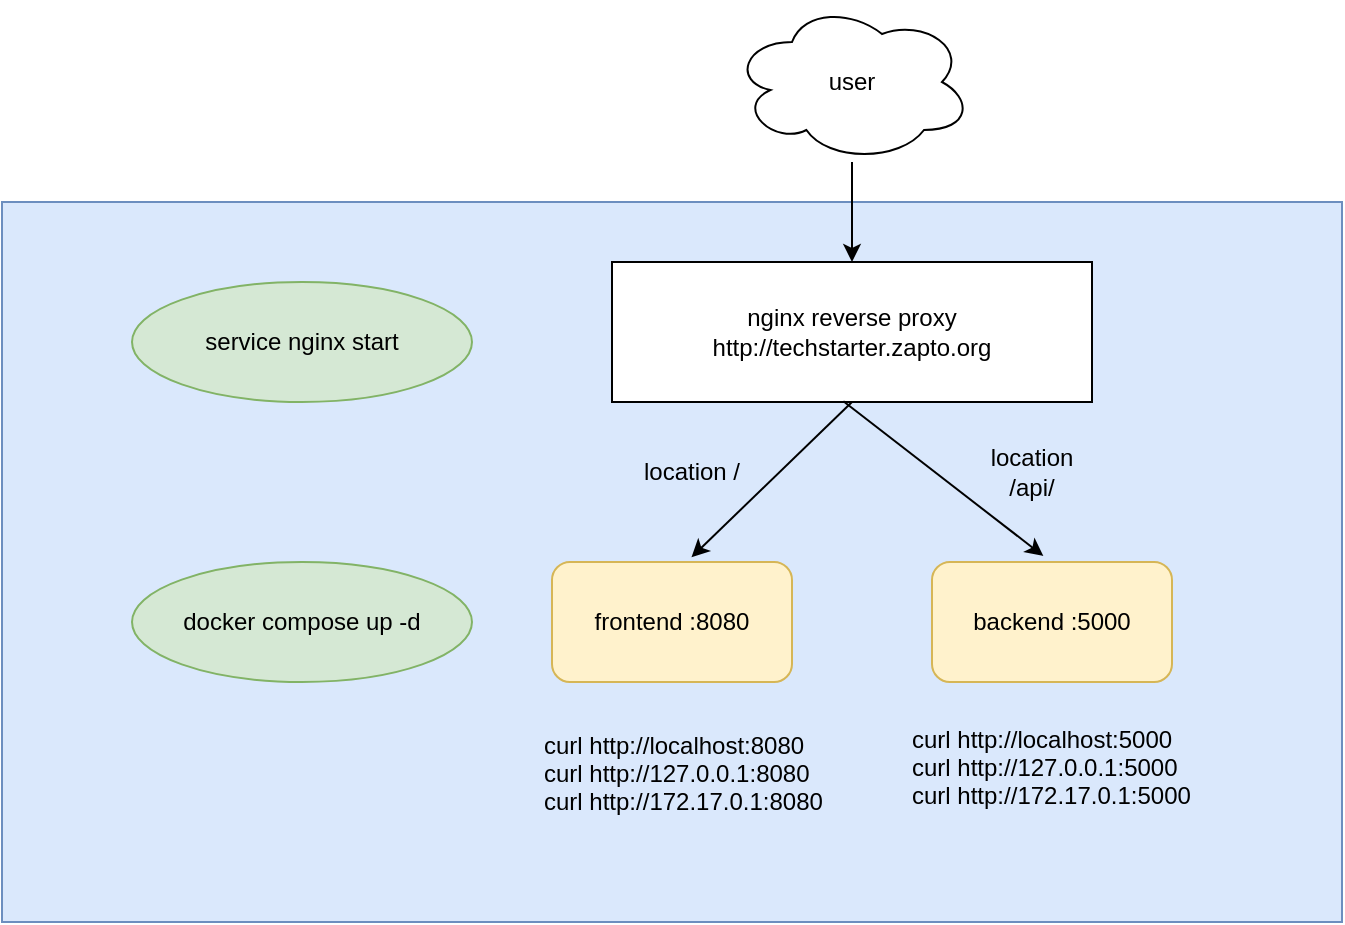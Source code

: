 <mxfile version="20.4.1" type="device"><diagram id="YRbeHJlmFbyKmAVJiL0F" name="Page-1"><mxGraphModel dx="2229" dy="1111" grid="1" gridSize="10" guides="1" tooltips="1" connect="1" arrows="1" fold="1" page="1" pageScale="1" pageWidth="827" pageHeight="1169" math="0" shadow="0"><root><mxCell id="0"/><mxCell id="1" parent="0"/><mxCell id="s5AaRfRvI7KZmmbBBbgq-15" value="" style="rounded=0;whiteSpace=wrap;html=1;fillColor=#dae8fc;strokeColor=#6c8ebf;" parent="1" vertex="1"><mxGeometry x="-35" y="210" width="670" height="360" as="geometry"/></mxCell><mxCell id="s5AaRfRvI7KZmmbBBbgq-2" value="nginx reverse proxy&lt;br&gt;http://techstarter.zapto.org" style="rounded=0;whiteSpace=wrap;html=1;" parent="1" vertex="1"><mxGeometry x="270" y="240" width="240" height="70" as="geometry"/></mxCell><mxCell id="s5AaRfRvI7KZmmbBBbgq-4" value="" style="edgeStyle=orthogonalEdgeStyle;rounded=0;orthogonalLoop=1;jettySize=auto;html=1;" parent="1" source="s5AaRfRvI7KZmmbBBbgq-3" target="s5AaRfRvI7KZmmbBBbgq-2" edge="1"><mxGeometry relative="1" as="geometry"/></mxCell><mxCell id="s5AaRfRvI7KZmmbBBbgq-3" value="user" style="ellipse;shape=cloud;whiteSpace=wrap;html=1;" parent="1" vertex="1"><mxGeometry x="330" y="110" width="120" height="80" as="geometry"/></mxCell><mxCell id="s5AaRfRvI7KZmmbBBbgq-5" value="frontend :8080" style="rounded=1;whiteSpace=wrap;html=1;fillColor=#fff2cc;strokeColor=#d6b656;" parent="1" vertex="1"><mxGeometry x="240" y="390" width="120" height="60" as="geometry"/></mxCell><mxCell id="s5AaRfRvI7KZmmbBBbgq-6" value="backend :5000" style="rounded=1;whiteSpace=wrap;html=1;fillColor=#fff2cc;strokeColor=#d6b656;" parent="1" vertex="1"><mxGeometry x="430" y="390" width="120" height="60" as="geometry"/></mxCell><mxCell id="s5AaRfRvI7KZmmbBBbgq-7" value="curl http://localhost:8080&#10;curl http://127.0.0.1:8080&#10;curl http://172.17.0.1:8080" style="text;strokeColor=none;fillColor=none;align=left;verticalAlign=middle;spacingLeft=4;spacingRight=4;overflow=hidden;points=[[0,0.5],[1,0.5]];portConstraint=eastwest;rotatable=0;" parent="1" vertex="1"><mxGeometry x="230" y="470" width="160" height="50" as="geometry"/></mxCell><mxCell id="s5AaRfRvI7KZmmbBBbgq-8" value="curl http://localhost:5000&#10;curl http://127.0.0.1:5000&#10;curl http://172.17.0.1:5000&#10;" style="text;strokeColor=none;fillColor=none;align=left;verticalAlign=middle;spacingLeft=4;spacingRight=4;overflow=hidden;points=[[0,0.5],[1,0.5]];portConstraint=eastwest;rotatable=0;" parent="1" vertex="1"><mxGeometry x="414" y="470" width="160" height="50" as="geometry"/></mxCell><mxCell id="s5AaRfRvI7KZmmbBBbgq-9" value="" style="endArrow=classic;html=1;rounded=0;exitX=0.5;exitY=1;exitDx=0;exitDy=0;entryX=0.581;entryY=-0.039;entryDx=0;entryDy=0;entryPerimeter=0;" parent="1" source="s5AaRfRvI7KZmmbBBbgq-2" target="s5AaRfRvI7KZmmbBBbgq-5" edge="1"><mxGeometry width="50" height="50" relative="1" as="geometry"><mxPoint x="390" y="410" as="sourcePoint"/><mxPoint x="440" y="360" as="targetPoint"/></mxGeometry></mxCell><mxCell id="s5AaRfRvI7KZmmbBBbgq-10" value="" style="endArrow=classic;html=1;rounded=0;exitX=0.482;exitY=0.995;exitDx=0;exitDy=0;entryX=0.464;entryY=-0.05;entryDx=0;entryDy=0;entryPerimeter=0;exitPerimeter=0;" parent="1" source="s5AaRfRvI7KZmmbBBbgq-2" target="s5AaRfRvI7KZmmbBBbgq-6" edge="1"><mxGeometry width="50" height="50" relative="1" as="geometry"><mxPoint x="400" y="320" as="sourcePoint"/><mxPoint x="319.72" y="397.66" as="targetPoint"/></mxGeometry></mxCell><mxCell id="s5AaRfRvI7KZmmbBBbgq-11" value="location /api/" style="text;html=1;strokeColor=none;fillColor=none;align=center;verticalAlign=middle;whiteSpace=wrap;rounded=0;" parent="1" vertex="1"><mxGeometry x="450" y="330" width="60" height="30" as="geometry"/></mxCell><mxCell id="s5AaRfRvI7KZmmbBBbgq-12" value="location /" style="text;html=1;strokeColor=none;fillColor=none;align=center;verticalAlign=middle;whiteSpace=wrap;rounded=0;" parent="1" vertex="1"><mxGeometry x="280" y="330" width="60" height="30" as="geometry"/></mxCell><mxCell id="s5AaRfRvI7KZmmbBBbgq-13" value="docker compose up -d" style="ellipse;whiteSpace=wrap;html=1;fillColor=#d5e8d4;strokeColor=#82b366;" parent="1" vertex="1"><mxGeometry x="30" y="390" width="170" height="60" as="geometry"/></mxCell><mxCell id="s5AaRfRvI7KZmmbBBbgq-14" value="service nginx start" style="ellipse;whiteSpace=wrap;html=1;fillColor=#d5e8d4;strokeColor=#82b366;" parent="1" vertex="1"><mxGeometry x="30" y="250" width="170" height="60" as="geometry"/></mxCell></root></mxGraphModel></diagram></mxfile>